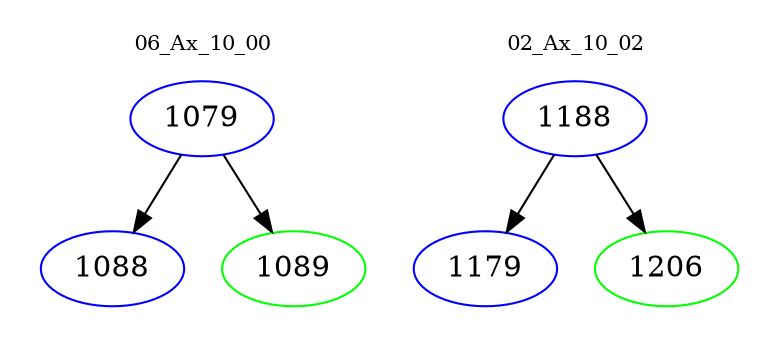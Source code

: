 digraph{
subgraph cluster_0 {
color = white
label = "06_Ax_10_00";
fontsize=10;
T0_1079 [label="1079", color="blue"]
T0_1079 -> T0_1088 [color="black"]
T0_1088 [label="1088", color="blue"]
T0_1079 -> T0_1089 [color="black"]
T0_1089 [label="1089", color="green"]
}
subgraph cluster_1 {
color = white
label = "02_Ax_10_02";
fontsize=10;
T1_1188 [label="1188", color="blue"]
T1_1188 -> T1_1179 [color="black"]
T1_1179 [label="1179", color="blue"]
T1_1188 -> T1_1206 [color="black"]
T1_1206 [label="1206", color="green"]
}
}
